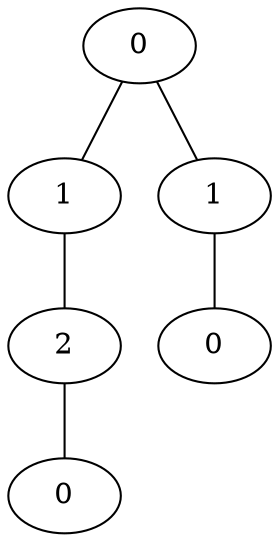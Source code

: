 graph {
a0[label=0];
a1[label=1];
a2[label=2];
a3[label=0];
a4[label=1];
a5[label=0];
a0 -- a1;
a0 -- a4;
a1 -- a2;
a2 -- a3;
a4 -- a5;
}
